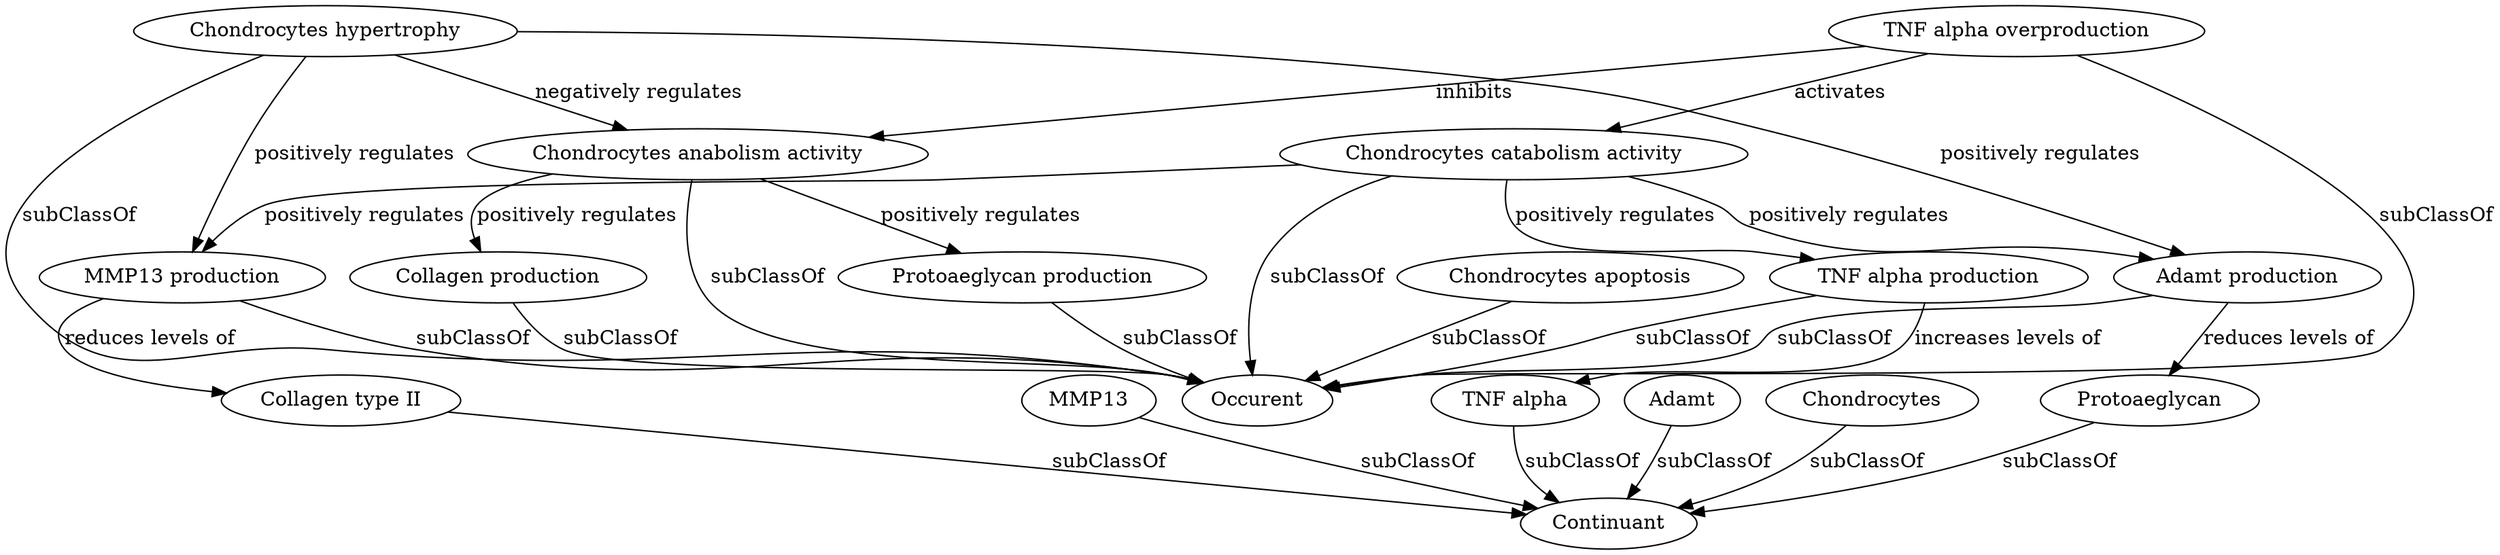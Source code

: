 digraph g {
"http://plumdeq.xyz/ontologies/hypothesis/Collagen_production" [label="Collagen production"] ;
"http://plumdeq.xyz/ontologies/hypothesis/Adamt_production" [label="Adamt production"] ;
"http://plumdeq.xyz/ontologies/hypothesis/MMP13_production" [label="MMP13 production"] ;
"http://plumdeq.xyz/ontologies/hypothesis/MMP13" [label="MMP13"] ;
"http://plumdeq.xyz/ontologies/hypothesis/Protoaeglycan" [label="Protoaeglycan"] ;
"http://plumdeq.xyz/ontologies/hypothesis/Continuant" [label="Continuant"] ;
"http://plumdeq.xyz/ontologies/hypothesis/Chondrocytes_catabolism_activity" [label="Chondrocytes catabolism activity"] ;
"http://plumdeq.xyz/ontologies/hypothesis/TNF_alpha" [label="TNF alpha"] ;
"http://plumdeq.xyz/ontologies/hypothesis/Chondrocytes_anabolism_activity" [label="Chondrocytes anabolism activity"] ;
"http://plumdeq.xyz/ontologies/hypothesis/Adamt" [label="Adamt"] ;
"http://plumdeq.xyz/ontologies/hypothesis/Occurent" [label="Occurent"] ;
"http://plumdeq.xyz/ontologies/hypothesis/Chondrocytes" [label="Chondrocytes"] ;
"http://plumdeq.xyz/ontologies/hypothesis/Protoaeglycan_production" [label="Protoaeglycan production"] ;
"http://plumdeq.xyz/ontologies/hypothesis/TNF_alpha_production" [label="TNF alpha production"] ;
"http://plumdeq.xyz/ontologies/hypothesis/Chondrocytes_hypertrophy" [label="Chondrocytes hypertrophy"] ;
"http://plumdeq.xyz/ontologies/hypothesis/TNF_alpha_overproduction" [label="TNF alpha overproduction"] ;
"http://plumdeq.xyz/ontologies/hypothesis/Chondrocytes_apoptosis" [label="Chondrocytes apoptosis"] ;
"http://plumdeq.xyz/ontologies/hypothesis/Collagen_type_II" [label="Collagen type II"] ;
"http://plumdeq.xyz/ontologies/hypothesis/Collagen_production" -> "http://plumdeq.xyz/ontologies/hypothesis/Occurent" [label="subClassOf"] ;
"http://plumdeq.xyz/ontologies/hypothesis/Adamt_production" -> "http://plumdeq.xyz/ontologies/hypothesis/Protoaeglycan" [label="reduces levels of"] ;
"http://plumdeq.xyz/ontologies/hypothesis/Adamt_production" -> "http://plumdeq.xyz/ontologies/hypothesis/Occurent" [label="subClassOf"] ;
"http://plumdeq.xyz/ontologies/hypothesis/MMP13_production" -> "http://plumdeq.xyz/ontologies/hypothesis/Collagen_type_II" [label="reduces levels of"] ;
"http://plumdeq.xyz/ontologies/hypothesis/MMP13_production" -> "http://plumdeq.xyz/ontologies/hypothesis/Occurent" [label="subClassOf"] ;
"http://plumdeq.xyz/ontologies/hypothesis/MMP13" -> "http://plumdeq.xyz/ontologies/hypothesis/Continuant" [label="subClassOf"] ;
"http://plumdeq.xyz/ontologies/hypothesis/Protoaeglycan" -> "http://plumdeq.xyz/ontologies/hypothesis/Continuant" [label="subClassOf"] ;
"http://plumdeq.xyz/ontologies/hypothesis/Chondrocytes_catabolism_activity" -> "http://plumdeq.xyz/ontologies/hypothesis/TNF_alpha_production" [label="positively regulates"] ;
"http://plumdeq.xyz/ontologies/hypothesis/Chondrocytes_catabolism_activity" -> "http://plumdeq.xyz/ontologies/hypothesis/Adamt_production" [label="positively regulates"] ;
"http://plumdeq.xyz/ontologies/hypothesis/Chondrocytes_catabolism_activity" -> "http://plumdeq.xyz/ontologies/hypothesis/MMP13_production" [label="positively regulates"] ;
"http://plumdeq.xyz/ontologies/hypothesis/Chondrocytes_catabolism_activity" -> "http://plumdeq.xyz/ontologies/hypothesis/Occurent" [label="subClassOf"] ;
"http://plumdeq.xyz/ontologies/hypothesis/TNF_alpha" -> "http://plumdeq.xyz/ontologies/hypothesis/Continuant" [label="subClassOf"] ;
"http://plumdeq.xyz/ontologies/hypothesis/Chondrocytes_anabolism_activity" -> "http://plumdeq.xyz/ontologies/hypothesis/Collagen_production" [label="positively regulates"] ;
"http://plumdeq.xyz/ontologies/hypothesis/Chondrocytes_anabolism_activity" -> "http://plumdeq.xyz/ontologies/hypothesis/Protoaeglycan_production" [label="positively regulates"] ;
"http://plumdeq.xyz/ontologies/hypothesis/Chondrocytes_anabolism_activity" -> "http://plumdeq.xyz/ontologies/hypothesis/Occurent" [label="subClassOf"] ;
"http://plumdeq.xyz/ontologies/hypothesis/Adamt" -> "http://plumdeq.xyz/ontologies/hypothesis/Continuant" [label="subClassOf"] ;
"http://plumdeq.xyz/ontologies/hypothesis/Chondrocytes" -> "http://plumdeq.xyz/ontologies/hypothesis/Continuant" [label="subClassOf"] ;
"http://plumdeq.xyz/ontologies/hypothesis/Protoaeglycan_production" -> "http://plumdeq.xyz/ontologies/hypothesis/Occurent" [label="subClassOf"] ;
"http://plumdeq.xyz/ontologies/hypothesis/TNF_alpha_production" -> "http://plumdeq.xyz/ontologies/hypothesis/TNF_alpha" [label="increases levels of"] ;
"http://plumdeq.xyz/ontologies/hypothesis/TNF_alpha_production" -> "http://plumdeq.xyz/ontologies/hypothesis/Occurent" [label="subClassOf"] ;
"http://plumdeq.xyz/ontologies/hypothesis/Chondrocytes_hypertrophy" -> "http://plumdeq.xyz/ontologies/hypothesis/Chondrocytes_anabolism_activity" [label="negatively regulates"] ;
"http://plumdeq.xyz/ontologies/hypothesis/Chondrocytes_hypertrophy" -> "http://plumdeq.xyz/ontologies/hypothesis/Adamt_production" [label="positively regulates"] ;
"http://plumdeq.xyz/ontologies/hypothesis/Chondrocytes_hypertrophy" -> "http://plumdeq.xyz/ontologies/hypothesis/MMP13_production" [label="positively regulates"] ;
"http://plumdeq.xyz/ontologies/hypothesis/Chondrocytes_hypertrophy" -> "http://plumdeq.xyz/ontologies/hypothesis/Occurent" [label="subClassOf"] ;
"http://plumdeq.xyz/ontologies/hypothesis/TNF_alpha_overproduction" -> "http://plumdeq.xyz/ontologies/hypothesis/Chondrocytes_anabolism_activity" [label="inhibits"] ;
"http://plumdeq.xyz/ontologies/hypothesis/TNF_alpha_overproduction" -> "http://plumdeq.xyz/ontologies/hypothesis/Chondrocytes_catabolism_activity" [label="activates"] ;
"http://plumdeq.xyz/ontologies/hypothesis/TNF_alpha_overproduction" -> "http://plumdeq.xyz/ontologies/hypothesis/Occurent" [label="subClassOf"] ;
"http://plumdeq.xyz/ontologies/hypothesis/Chondrocytes_apoptosis" -> "http://plumdeq.xyz/ontologies/hypothesis/Occurent" [label="subClassOf"] ;
"http://plumdeq.xyz/ontologies/hypothesis/Collagen_type_II" -> "http://plumdeq.xyz/ontologies/hypothesis/Continuant" [label="subClassOf"] ;
}
